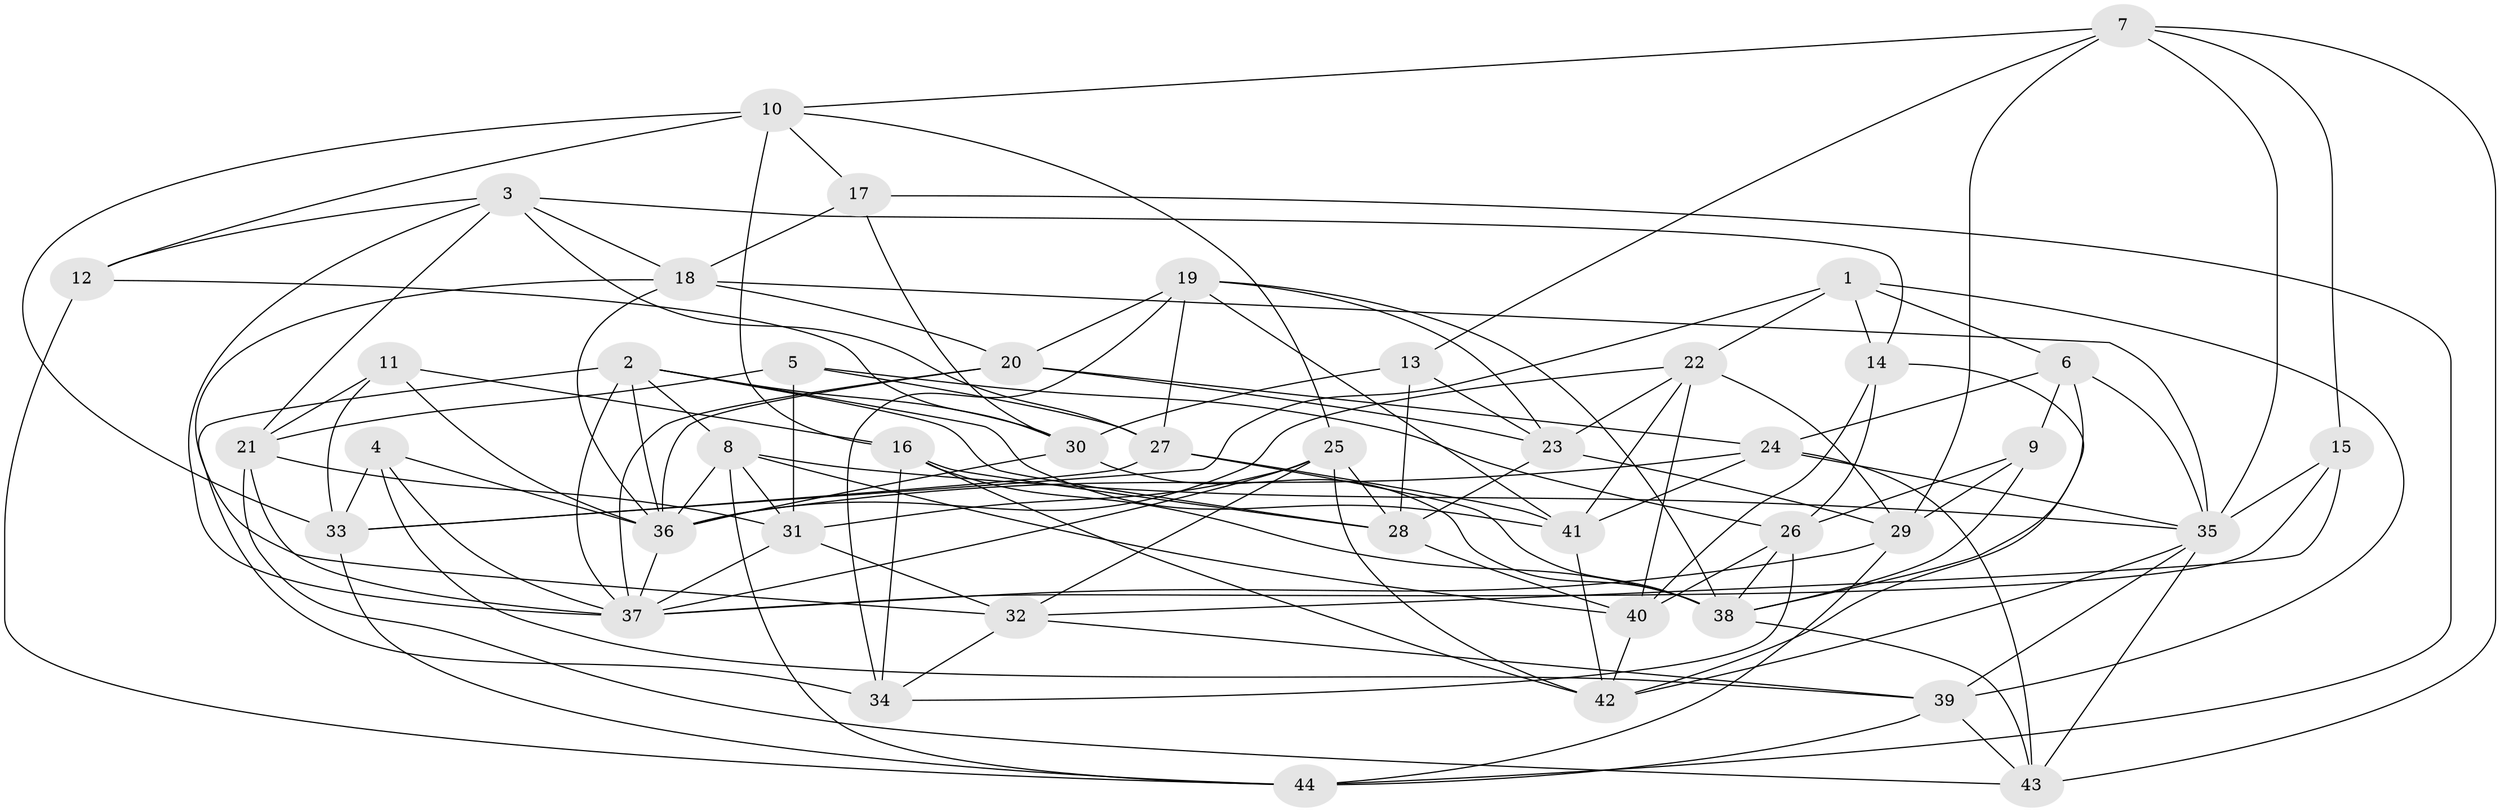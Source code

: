 // original degree distribution, {4: 1.0}
// Generated by graph-tools (version 1.1) at 2025/26/03/09/25 03:26:53]
// undirected, 44 vertices, 129 edges
graph export_dot {
graph [start="1"]
  node [color=gray90,style=filled];
  1;
  2;
  3;
  4;
  5;
  6;
  7;
  8;
  9;
  10;
  11;
  12;
  13;
  14;
  15;
  16;
  17;
  18;
  19;
  20;
  21;
  22;
  23;
  24;
  25;
  26;
  27;
  28;
  29;
  30;
  31;
  32;
  33;
  34;
  35;
  36;
  37;
  38;
  39;
  40;
  41;
  42;
  43;
  44;
  1 -- 6 [weight=1.0];
  1 -- 14 [weight=2.0];
  1 -- 22 [weight=1.0];
  1 -- 33 [weight=1.0];
  1 -- 39 [weight=1.0];
  2 -- 8 [weight=1.0];
  2 -- 28 [weight=1.0];
  2 -- 30 [weight=1.0];
  2 -- 34 [weight=2.0];
  2 -- 36 [weight=1.0];
  2 -- 37 [weight=1.0];
  2 -- 41 [weight=1.0];
  3 -- 12 [weight=1.0];
  3 -- 14 [weight=1.0];
  3 -- 18 [weight=1.0];
  3 -- 21 [weight=1.0];
  3 -- 27 [weight=1.0];
  3 -- 37 [weight=1.0];
  4 -- 33 [weight=1.0];
  4 -- 36 [weight=1.0];
  4 -- 37 [weight=1.0];
  4 -- 39 [weight=1.0];
  5 -- 21 [weight=1.0];
  5 -- 26 [weight=1.0];
  5 -- 27 [weight=1.0];
  5 -- 31 [weight=1.0];
  6 -- 9 [weight=1.0];
  6 -- 24 [weight=1.0];
  6 -- 35 [weight=2.0];
  6 -- 38 [weight=1.0];
  7 -- 10 [weight=1.0];
  7 -- 13 [weight=1.0];
  7 -- 15 [weight=1.0];
  7 -- 29 [weight=1.0];
  7 -- 35 [weight=1.0];
  7 -- 43 [weight=1.0];
  8 -- 31 [weight=1.0];
  8 -- 35 [weight=1.0];
  8 -- 36 [weight=1.0];
  8 -- 40 [weight=1.0];
  8 -- 44 [weight=1.0];
  9 -- 26 [weight=1.0];
  9 -- 29 [weight=1.0];
  9 -- 38 [weight=1.0];
  10 -- 12 [weight=1.0];
  10 -- 16 [weight=1.0];
  10 -- 17 [weight=1.0];
  10 -- 25 [weight=1.0];
  10 -- 33 [weight=1.0];
  11 -- 16 [weight=1.0];
  11 -- 21 [weight=1.0];
  11 -- 33 [weight=1.0];
  11 -- 36 [weight=1.0];
  12 -- 30 [weight=1.0];
  12 -- 44 [weight=1.0];
  13 -- 23 [weight=1.0];
  13 -- 28 [weight=1.0];
  13 -- 30 [weight=1.0];
  14 -- 26 [weight=1.0];
  14 -- 40 [weight=1.0];
  14 -- 42 [weight=1.0];
  15 -- 32 [weight=1.0];
  15 -- 35 [weight=1.0];
  15 -- 37 [weight=1.0];
  16 -- 28 [weight=1.0];
  16 -- 34 [weight=1.0];
  16 -- 38 [weight=1.0];
  16 -- 42 [weight=1.0];
  17 -- 18 [weight=1.0];
  17 -- 30 [weight=1.0];
  17 -- 44 [weight=1.0];
  18 -- 20 [weight=1.0];
  18 -- 32 [weight=1.0];
  18 -- 35 [weight=1.0];
  18 -- 36 [weight=1.0];
  19 -- 20 [weight=1.0];
  19 -- 23 [weight=1.0];
  19 -- 27 [weight=1.0];
  19 -- 34 [weight=1.0];
  19 -- 38 [weight=1.0];
  19 -- 41 [weight=1.0];
  20 -- 23 [weight=1.0];
  20 -- 24 [weight=1.0];
  20 -- 36 [weight=1.0];
  20 -- 37 [weight=1.0];
  21 -- 31 [weight=1.0];
  21 -- 37 [weight=1.0];
  21 -- 43 [weight=1.0];
  22 -- 23 [weight=1.0];
  22 -- 29 [weight=1.0];
  22 -- 36 [weight=1.0];
  22 -- 40 [weight=1.0];
  22 -- 41 [weight=1.0];
  23 -- 28 [weight=1.0];
  23 -- 29 [weight=1.0];
  24 -- 35 [weight=1.0];
  24 -- 36 [weight=1.0];
  24 -- 41 [weight=1.0];
  24 -- 43 [weight=1.0];
  25 -- 28 [weight=1.0];
  25 -- 31 [weight=1.0];
  25 -- 32 [weight=1.0];
  25 -- 37 [weight=1.0];
  25 -- 42 [weight=1.0];
  26 -- 34 [weight=1.0];
  26 -- 38 [weight=1.0];
  26 -- 40 [weight=1.0];
  27 -- 33 [weight=1.0];
  27 -- 38 [weight=1.0];
  27 -- 41 [weight=1.0];
  28 -- 40 [weight=1.0];
  29 -- 37 [weight=1.0];
  29 -- 44 [weight=1.0];
  30 -- 36 [weight=1.0];
  30 -- 38 [weight=1.0];
  31 -- 32 [weight=1.0];
  31 -- 37 [weight=1.0];
  32 -- 34 [weight=1.0];
  32 -- 39 [weight=1.0];
  33 -- 44 [weight=1.0];
  35 -- 39 [weight=1.0];
  35 -- 42 [weight=1.0];
  35 -- 43 [weight=1.0];
  36 -- 37 [weight=1.0];
  38 -- 43 [weight=1.0];
  39 -- 43 [weight=1.0];
  39 -- 44 [weight=1.0];
  40 -- 42 [weight=1.0];
  41 -- 42 [weight=1.0];
}
